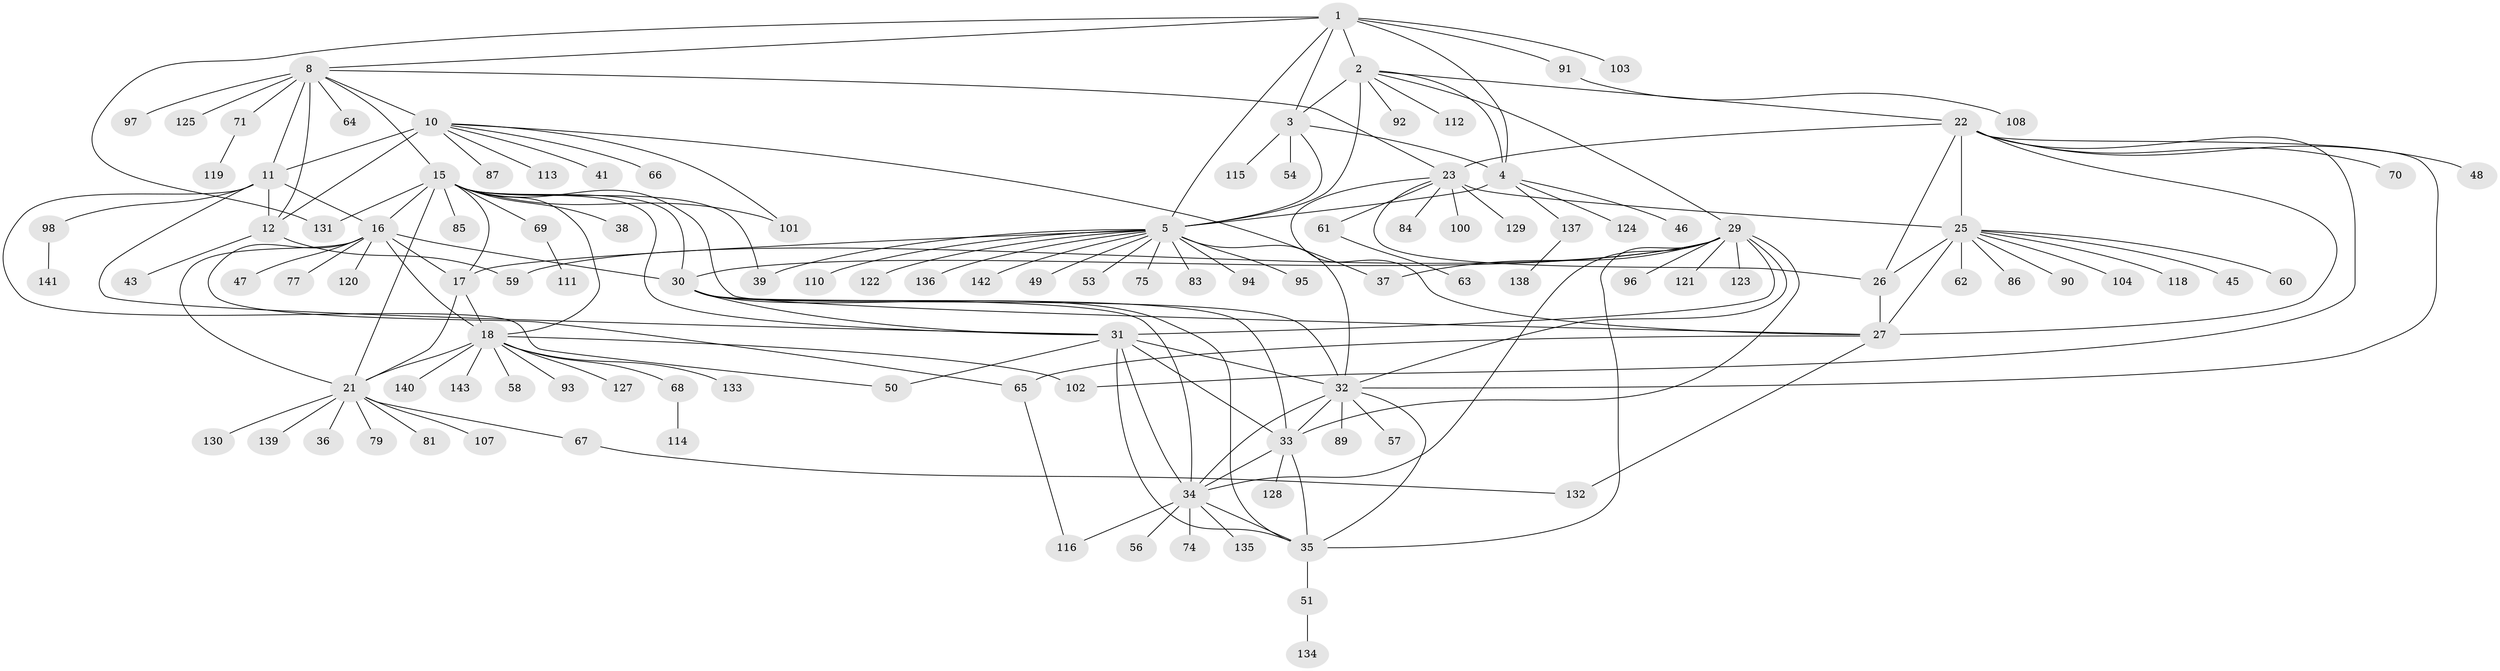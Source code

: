 // Generated by graph-tools (version 1.1) at 2025/24/03/03/25 07:24:09]
// undirected, 116 vertices, 171 edges
graph export_dot {
graph [start="1"]
  node [color=gray90,style=filled];
  1;
  2 [super="+6"];
  3;
  4 [super="+82"];
  5 [super="+7"];
  8 [super="+9"];
  10 [super="+13"];
  11 [super="+106"];
  12 [super="+14"];
  15 [super="+20"];
  16 [super="+19"];
  17;
  18 [super="+73"];
  21 [super="+55"];
  22 [super="+24"];
  23 [super="+42"];
  25 [super="+28"];
  26;
  27 [super="+52"];
  29 [super="+76"];
  30 [super="+80"];
  31 [super="+78"];
  32 [super="+44"];
  33 [super="+109"];
  34 [super="+40"];
  35;
  36;
  37 [super="+126"];
  38;
  39;
  41;
  43;
  45;
  46;
  47;
  48 [super="+88"];
  49;
  50;
  51;
  53 [super="+105"];
  54;
  56;
  57;
  58;
  59;
  60 [super="+99"];
  61;
  62;
  63;
  64;
  65;
  66;
  67;
  68 [super="+72"];
  69;
  70;
  71;
  74;
  75;
  77;
  79;
  81;
  83;
  84;
  85;
  86;
  87;
  89;
  90;
  91;
  92;
  93;
  94;
  95;
  96;
  97;
  98;
  100;
  101;
  102;
  103;
  104;
  107;
  108;
  110;
  111;
  112;
  113;
  114;
  115 [super="+117"];
  116;
  118;
  119;
  120;
  121;
  122;
  123;
  124;
  125;
  127;
  128;
  129;
  130;
  131;
  132;
  133;
  134;
  135;
  136;
  137;
  138;
  139;
  140;
  141;
  142;
  143;
  1 -- 2 [weight=2];
  1 -- 3;
  1 -- 4;
  1 -- 5 [weight=2];
  1 -- 8;
  1 -- 91;
  1 -- 103;
  1 -- 131;
  2 -- 3 [weight=2];
  2 -- 4 [weight=2];
  2 -- 5 [weight=4];
  2 -- 22;
  2 -- 92;
  2 -- 112;
  2 -- 29;
  3 -- 4;
  3 -- 5 [weight=2];
  3 -- 54;
  3 -- 115;
  4 -- 5 [weight=2];
  4 -- 46;
  4 -- 124;
  4 -- 137;
  5 -- 39;
  5 -- 49;
  5 -- 83;
  5 -- 110;
  5 -- 136;
  5 -- 142;
  5 -- 75;
  5 -- 17;
  5 -- 53;
  5 -- 122;
  5 -- 94;
  5 -- 95;
  5 -- 32;
  8 -- 10 [weight=4];
  8 -- 11 [weight=2];
  8 -- 12 [weight=4];
  8 -- 97;
  8 -- 64;
  8 -- 71;
  8 -- 15;
  8 -- 23;
  8 -- 125;
  10 -- 11 [weight=2];
  10 -- 12 [weight=4];
  10 -- 41;
  10 -- 66;
  10 -- 101;
  10 -- 37;
  10 -- 113;
  10 -- 87;
  11 -- 12 [weight=2];
  11 -- 31;
  11 -- 50;
  11 -- 98;
  11 -- 16;
  12 -- 43;
  12 -- 59;
  15 -- 16 [weight=4];
  15 -- 17 [weight=2];
  15 -- 18 [weight=2];
  15 -- 21 [weight=2];
  15 -- 27;
  15 -- 38;
  15 -- 39;
  15 -- 85;
  15 -- 101;
  15 -- 131;
  15 -- 69;
  15 -- 30;
  15 -- 31;
  16 -- 17 [weight=2];
  16 -- 18 [weight=2];
  16 -- 21 [weight=2];
  16 -- 65;
  16 -- 77;
  16 -- 47;
  16 -- 120;
  16 -- 30;
  17 -- 18;
  17 -- 21;
  18 -- 21;
  18 -- 58;
  18 -- 68;
  18 -- 93;
  18 -- 102;
  18 -- 127;
  18 -- 133;
  18 -- 140;
  18 -- 143;
  21 -- 36;
  21 -- 67;
  21 -- 130;
  21 -- 139;
  21 -- 81;
  21 -- 107;
  21 -- 79;
  22 -- 23 [weight=2];
  22 -- 25 [weight=4];
  22 -- 26 [weight=2];
  22 -- 27 [weight=2];
  22 -- 32;
  22 -- 48;
  22 -- 102;
  22 -- 70;
  23 -- 25 [weight=2];
  23 -- 26;
  23 -- 27;
  23 -- 61;
  23 -- 84;
  23 -- 100;
  23 -- 129;
  25 -- 26 [weight=2];
  25 -- 27 [weight=2];
  25 -- 45;
  25 -- 60;
  25 -- 62;
  25 -- 86;
  25 -- 104;
  25 -- 118;
  25 -- 90;
  26 -- 27;
  27 -- 65;
  27 -- 132;
  29 -- 30;
  29 -- 31;
  29 -- 32;
  29 -- 33;
  29 -- 34;
  29 -- 35;
  29 -- 37;
  29 -- 59;
  29 -- 96;
  29 -- 121;
  29 -- 123;
  30 -- 31;
  30 -- 32;
  30 -- 33;
  30 -- 34;
  30 -- 35;
  31 -- 32;
  31 -- 33;
  31 -- 34;
  31 -- 35;
  31 -- 50;
  32 -- 33;
  32 -- 34;
  32 -- 35;
  32 -- 57;
  32 -- 89;
  33 -- 34;
  33 -- 35;
  33 -- 128;
  34 -- 35;
  34 -- 74;
  34 -- 116;
  34 -- 135;
  34 -- 56;
  35 -- 51;
  51 -- 134;
  61 -- 63;
  65 -- 116;
  67 -- 132;
  68 -- 114;
  69 -- 111;
  71 -- 119;
  91 -- 108;
  98 -- 141;
  137 -- 138;
}
